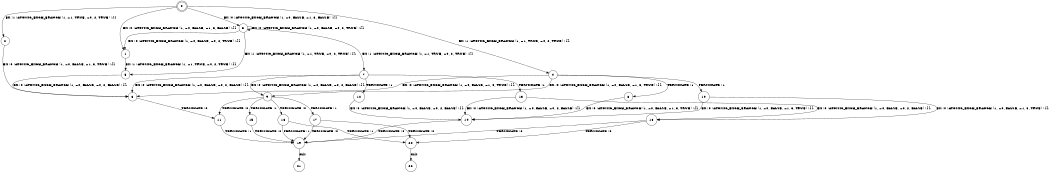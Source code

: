 digraph BCG {
size = "7, 10.5";
center = TRUE;
node [shape = circle];
0 [peripheries = 2];
0 -> 1 [label = "EX !0 !ATOMIC_EXCH_BRANCH (1, +0, FALSE, +1, 3, FALSE) !{}"];
0 -> 2 [label = "EX !1 !ATOMIC_EXCH_BRANCH (1, +1, TRUE, +0, 2, TRUE) !{}"];
0 -> 3 [label = "EX !0 !ATOMIC_EXCH_BRANCH (1, +0, FALSE, +1, 3, FALSE) !{}"];
0 -> 4 [label = "EX !1 !ATOMIC_EXCH_BRANCH (1, +1, TRUE, +0, 2, TRUE) !{}"];
1 -> 5 [label = "EX !1 !ATOMIC_EXCH_BRANCH (1, +1, TRUE, +0, 2, TRUE) !{}"];
2 -> 6 [label = "EX !0 !ATOMIC_EXCH_BRANCH (1, +0, FALSE, +1, 3, TRUE) !{}"];
3 -> 1 [label = "EX !0 !ATOMIC_EXCH_BRANCH (1, +0, FALSE, +0, 2, TRUE) !{}"];
3 -> 5 [label = "EX !1 !ATOMIC_EXCH_BRANCH (1, +1, TRUE, +0, 2, TRUE) !{}"];
3 -> 3 [label = "EX !0 !ATOMIC_EXCH_BRANCH (1, +0, FALSE, +0, 2, TRUE) !{}"];
3 -> 7 [label = "EX !1 !ATOMIC_EXCH_BRANCH (1, +1, TRUE, +0, 2, TRUE) !{}"];
4 -> 6 [label = "EX !0 !ATOMIC_EXCH_BRANCH (1, +0, FALSE, +1, 3, TRUE) !{}"];
4 -> 8 [label = "TERMINATE !1"];
4 -> 9 [label = "EX !0 !ATOMIC_EXCH_BRANCH (1, +0, FALSE, +1, 3, TRUE) !{}"];
4 -> 10 [label = "TERMINATE !1"];
5 -> 6 [label = "EX !0 !ATOMIC_EXCH_BRANCH (1, +0, FALSE, +0, 2, FALSE) !{}"];
6 -> 11 [label = "TERMINATE !0"];
7 -> 6 [label = "EX !0 !ATOMIC_EXCH_BRANCH (1, +0, FALSE, +0, 2, FALSE) !{}"];
7 -> 12 [label = "TERMINATE !1"];
7 -> 9 [label = "EX !0 !ATOMIC_EXCH_BRANCH (1, +0, FALSE, +0, 2, FALSE) !{}"];
7 -> 13 [label = "TERMINATE !1"];
8 -> 14 [label = "EX !0 !ATOMIC_EXCH_BRANCH (1, +0, FALSE, +1, 3, TRUE) !{}"];
9 -> 11 [label = "TERMINATE !0"];
9 -> 15 [label = "TERMINATE !1"];
9 -> 16 [label = "TERMINATE !0"];
9 -> 17 [label = "TERMINATE !1"];
10 -> 14 [label = "EX !0 !ATOMIC_EXCH_BRANCH (1, +0, FALSE, +1, 3, TRUE) !{}"];
10 -> 18 [label = "EX !0 !ATOMIC_EXCH_BRANCH (1, +0, FALSE, +1, 3, TRUE) !{}"];
11 -> 19 [label = "TERMINATE !1"];
12 -> 14 [label = "EX !0 !ATOMIC_EXCH_BRANCH (1, +0, FALSE, +0, 2, FALSE) !{}"];
13 -> 14 [label = "EX !0 !ATOMIC_EXCH_BRANCH (1, +0, FALSE, +0, 2, FALSE) !{}"];
13 -> 18 [label = "EX !0 !ATOMIC_EXCH_BRANCH (1, +0, FALSE, +0, 2, FALSE) !{}"];
14 -> 19 [label = "TERMINATE !0"];
15 -> 19 [label = "TERMINATE !0"];
16 -> 19 [label = "TERMINATE !1"];
16 -> 20 [label = "TERMINATE !1"];
17 -> 19 [label = "TERMINATE !0"];
17 -> 20 [label = "TERMINATE !0"];
18 -> 19 [label = "TERMINATE !0"];
18 -> 20 [label = "TERMINATE !0"];
19 -> 21 [label = "exit"];
20 -> 22 [label = "exit"];
}
